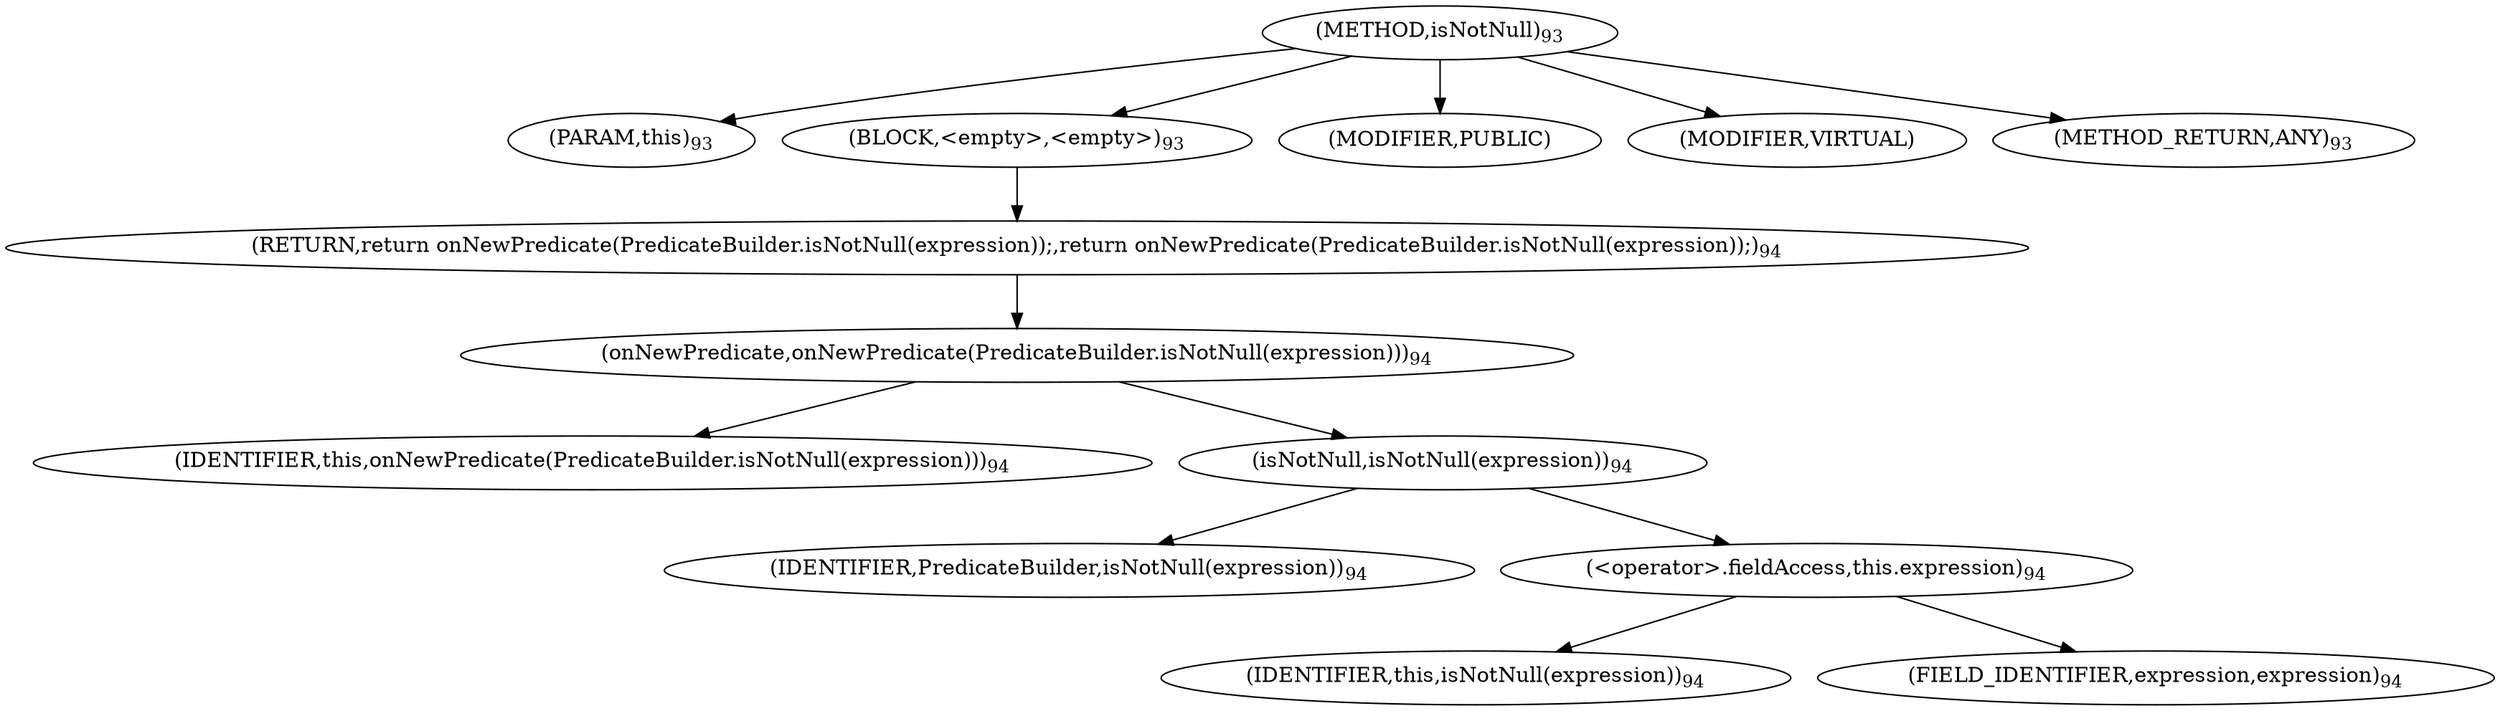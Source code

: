 digraph "isNotNull" {  
"280" [label = <(METHOD,isNotNull)<SUB>93</SUB>> ]
"30" [label = <(PARAM,this)<SUB>93</SUB>> ]
"281" [label = <(BLOCK,&lt;empty&gt;,&lt;empty&gt;)<SUB>93</SUB>> ]
"282" [label = <(RETURN,return onNewPredicate(PredicateBuilder.isNotNull(expression));,return onNewPredicate(PredicateBuilder.isNotNull(expression));)<SUB>94</SUB>> ]
"283" [label = <(onNewPredicate,onNewPredicate(PredicateBuilder.isNotNull(expression)))<SUB>94</SUB>> ]
"29" [label = <(IDENTIFIER,this,onNewPredicate(PredicateBuilder.isNotNull(expression)))<SUB>94</SUB>> ]
"284" [label = <(isNotNull,isNotNull(expression))<SUB>94</SUB>> ]
"285" [label = <(IDENTIFIER,PredicateBuilder,isNotNull(expression))<SUB>94</SUB>> ]
"286" [label = <(&lt;operator&gt;.fieldAccess,this.expression)<SUB>94</SUB>> ]
"287" [label = <(IDENTIFIER,this,isNotNull(expression))<SUB>94</SUB>> ]
"288" [label = <(FIELD_IDENTIFIER,expression,expression)<SUB>94</SUB>> ]
"289" [label = <(MODIFIER,PUBLIC)> ]
"290" [label = <(MODIFIER,VIRTUAL)> ]
"291" [label = <(METHOD_RETURN,ANY)<SUB>93</SUB>> ]
  "280" -> "30" 
  "280" -> "281" 
  "280" -> "289" 
  "280" -> "290" 
  "280" -> "291" 
  "281" -> "282" 
  "282" -> "283" 
  "283" -> "29" 
  "283" -> "284" 
  "284" -> "285" 
  "284" -> "286" 
  "286" -> "287" 
  "286" -> "288" 
}
